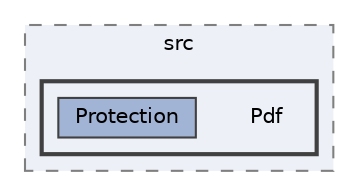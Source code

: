 digraph "plugins/learndash-certificate-builder/vendor/mpdf/mpdf/src/Pdf"
{
 // LATEX_PDF_SIZE
  bgcolor="transparent";
  edge [fontname=Helvetica,fontsize=10,labelfontname=Helvetica,labelfontsize=10];
  node [fontname=Helvetica,fontsize=10,shape=box,height=0.2,width=0.4];
  compound=true
  subgraph clusterdir_a65463aea2a6be4c4718790a2e16e955 {
    graph [ bgcolor="#edf0f7", pencolor="grey50", label="src", fontname=Helvetica,fontsize=10 style="filled,dashed", URL="dir_a65463aea2a6be4c4718790a2e16e955.html",tooltip=""]
  subgraph clusterdir_c946a157651e0e12e6166d3713e40def {
    graph [ bgcolor="#edf0f7", pencolor="grey25", label="", fontname=Helvetica,fontsize=10 style="filled,bold", URL="dir_c946a157651e0e12e6166d3713e40def.html",tooltip=""]
    dir_c946a157651e0e12e6166d3713e40def [shape=plaintext, label="Pdf"];
  dir_25f1bccf3df050fa66e30bf87a2ffd12 [label="Protection", fillcolor="#a2b4d6", color="grey25", style="filled", URL="dir_25f1bccf3df050fa66e30bf87a2ffd12.html",tooltip=""];
  }
  }
}
